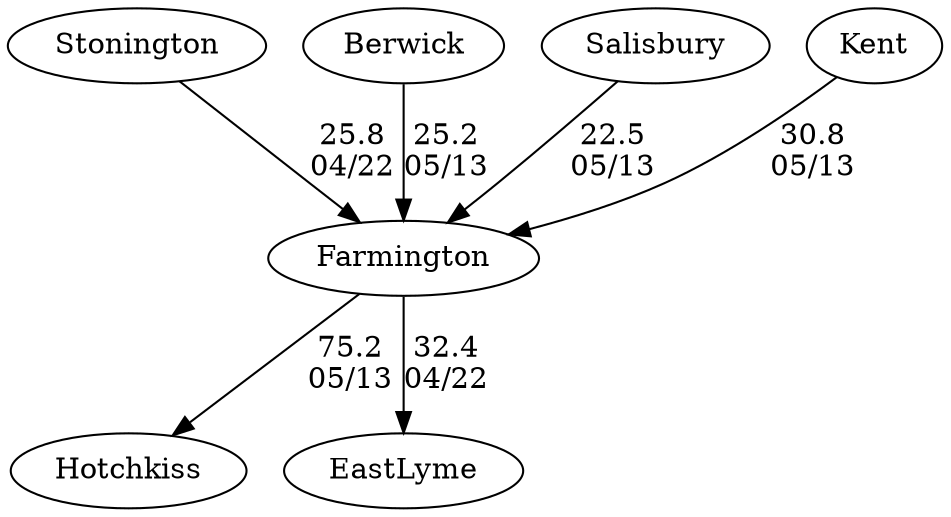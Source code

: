 digraph boys2foursFarmington {Stonington [URL="boys2foursFarmingtonStonington.html"];Berwick [URL="boys2foursFarmingtonBerwick.html"];Hotchkiss [URL="boys2foursFarmingtonHotchkiss.html"];Salisbury [URL="boys2foursFarmingtonSalisbury.html"];Farmington [URL="boys2foursFarmingtonFarmington.html"];Kent [URL="boys2foursFarmingtonKent.html"];EastLyme [URL="boys2foursFarmingtonEastLyme.html"];Kent -> Farmington[label="30.8
05/13", weight="70", tooltip="NEIRA,Kent Invitational			
Distance: 1500m Conditions: Conditions varied a lot during the races. Mostly a head crosswind, sometimes gusting over 15mph Comments: Great day of racing. The wind changed quite a bit during the day, but it was fair racing in windy conditions. Thank you to all the teams that raced today!
None", URL="http://www.row2k.com/results/resultspage.cfm?UID=4A9881B1D8670B3CE7C48DAA19322EE5&cat=5", random="random"]; 
Berwick -> Farmington[label="25.2
05/13", weight="75", tooltip="NEIRA,Kent Invitational			
Distance: 1500m Conditions: Conditions varied a lot during the races. Mostly a head crosswind, sometimes gusting over 15mph Comments: Great day of racing. The wind changed quite a bit during the day, but it was fair racing in windy conditions. Thank you to all the teams that raced today!
None", URL="http://www.row2k.com/results/resultspage.cfm?UID=4A9881B1D8670B3CE7C48DAA19322EE5&cat=5", random="random"]; 
Salisbury -> Farmington[label="22.5
05/13", weight="78", tooltip="NEIRA,Kent Invitational			
Distance: 1500m Conditions: Conditions varied a lot during the races. Mostly a head crosswind, sometimes gusting over 15mph Comments: Great day of racing. The wind changed quite a bit during the day, but it was fair racing in windy conditions. Thank you to all the teams that raced today!
None", URL="http://www.row2k.com/results/resultspage.cfm?UID=4A9881B1D8670B3CE7C48DAA19322EE5&cat=5", random="random"]; 
Farmington -> Hotchkiss[label="75.2
05/13", weight="25", tooltip="NEIRA,Kent Invitational			
Distance: 1500m Conditions: Conditions varied a lot during the races. Mostly a head crosswind, sometimes gusting over 15mph Comments: Great day of racing. The wind changed quite a bit during the day, but it was fair racing in windy conditions. Thank you to all the teams that raced today!
None", URL="http://www.row2k.com/results/resultspage.cfm?UID=4A9881B1D8670B3CE7C48DAA19322EE5&cat=5", random="random"]; 
Stonington -> Farmington[label="25.8
04/22", weight="75", tooltip="NEIRA,Stonington, East Lyme, Farmington			
Distance: 1500m Conditions: Strong cross wind throughout racing , slight headwind. Tide incoming against course for boys 1v, none for girls 1v and outgoing with course rest of races. Not comparable times across races. Comments: Novice races were 1000m. In the girls 2v race, a Farmington rowerâ€™s oar came out of the oarlock in the last 250m of the race. In the boys novice, East Lyme caught a crab off the start. Stonington and East Lyme raced an exhibition 4+ event. 
Thank you so much to East Lyme and Farmington for making the trip to Mystic!
None", URL="http://www.row2k.com/results/resultspage.cfm?UID=25FA49DE911995B33DFB62505A5976D4&cat=5", random="random"]; 
Farmington -> EastLyme[label="32.4
04/22", weight="68", tooltip="NEIRA,Stonington, East Lyme, Farmington			
Distance: 1500m Conditions: Strong cross wind throughout racing , slight headwind. Tide incoming against course for boys 1v, none for girls 1v and outgoing with course rest of races. Not comparable times across races. Comments: Novice races were 1000m. In the girls 2v race, a Farmington rowerâ€™s oar came out of the oarlock in the last 250m of the race. In the boys novice, East Lyme caught a crab off the start. Stonington and East Lyme raced an exhibition 4+ event. 
Thank you so much to East Lyme and Farmington for making the trip to Mystic!
None", URL="http://www.row2k.com/results/resultspage.cfm?UID=25FA49DE911995B33DFB62505A5976D4&cat=5", random="random"]}